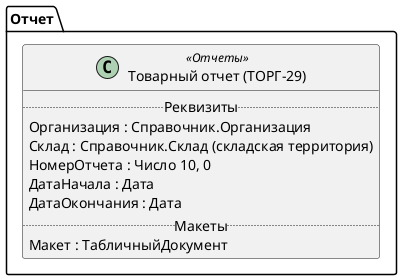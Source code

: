 ﻿@startuml ТоварныйОтчетТОРГ29
'!include templates.wsd
'..\include templates.wsd
class Отчет.ТоварныйОтчетТОРГ29 as "Товарный отчет (ТОРГ-29)" <<Отчеты>>
{
..Реквизиты..
Организация : Справочник.Организация
Склад : Справочник.Склад (складская территория)
НомерОтчета : Число 10, 0
ДатаНачала : Дата
ДатаОкончания : Дата
..Макеты..
Макет : ТабличныйДокумент
}
@enduml
